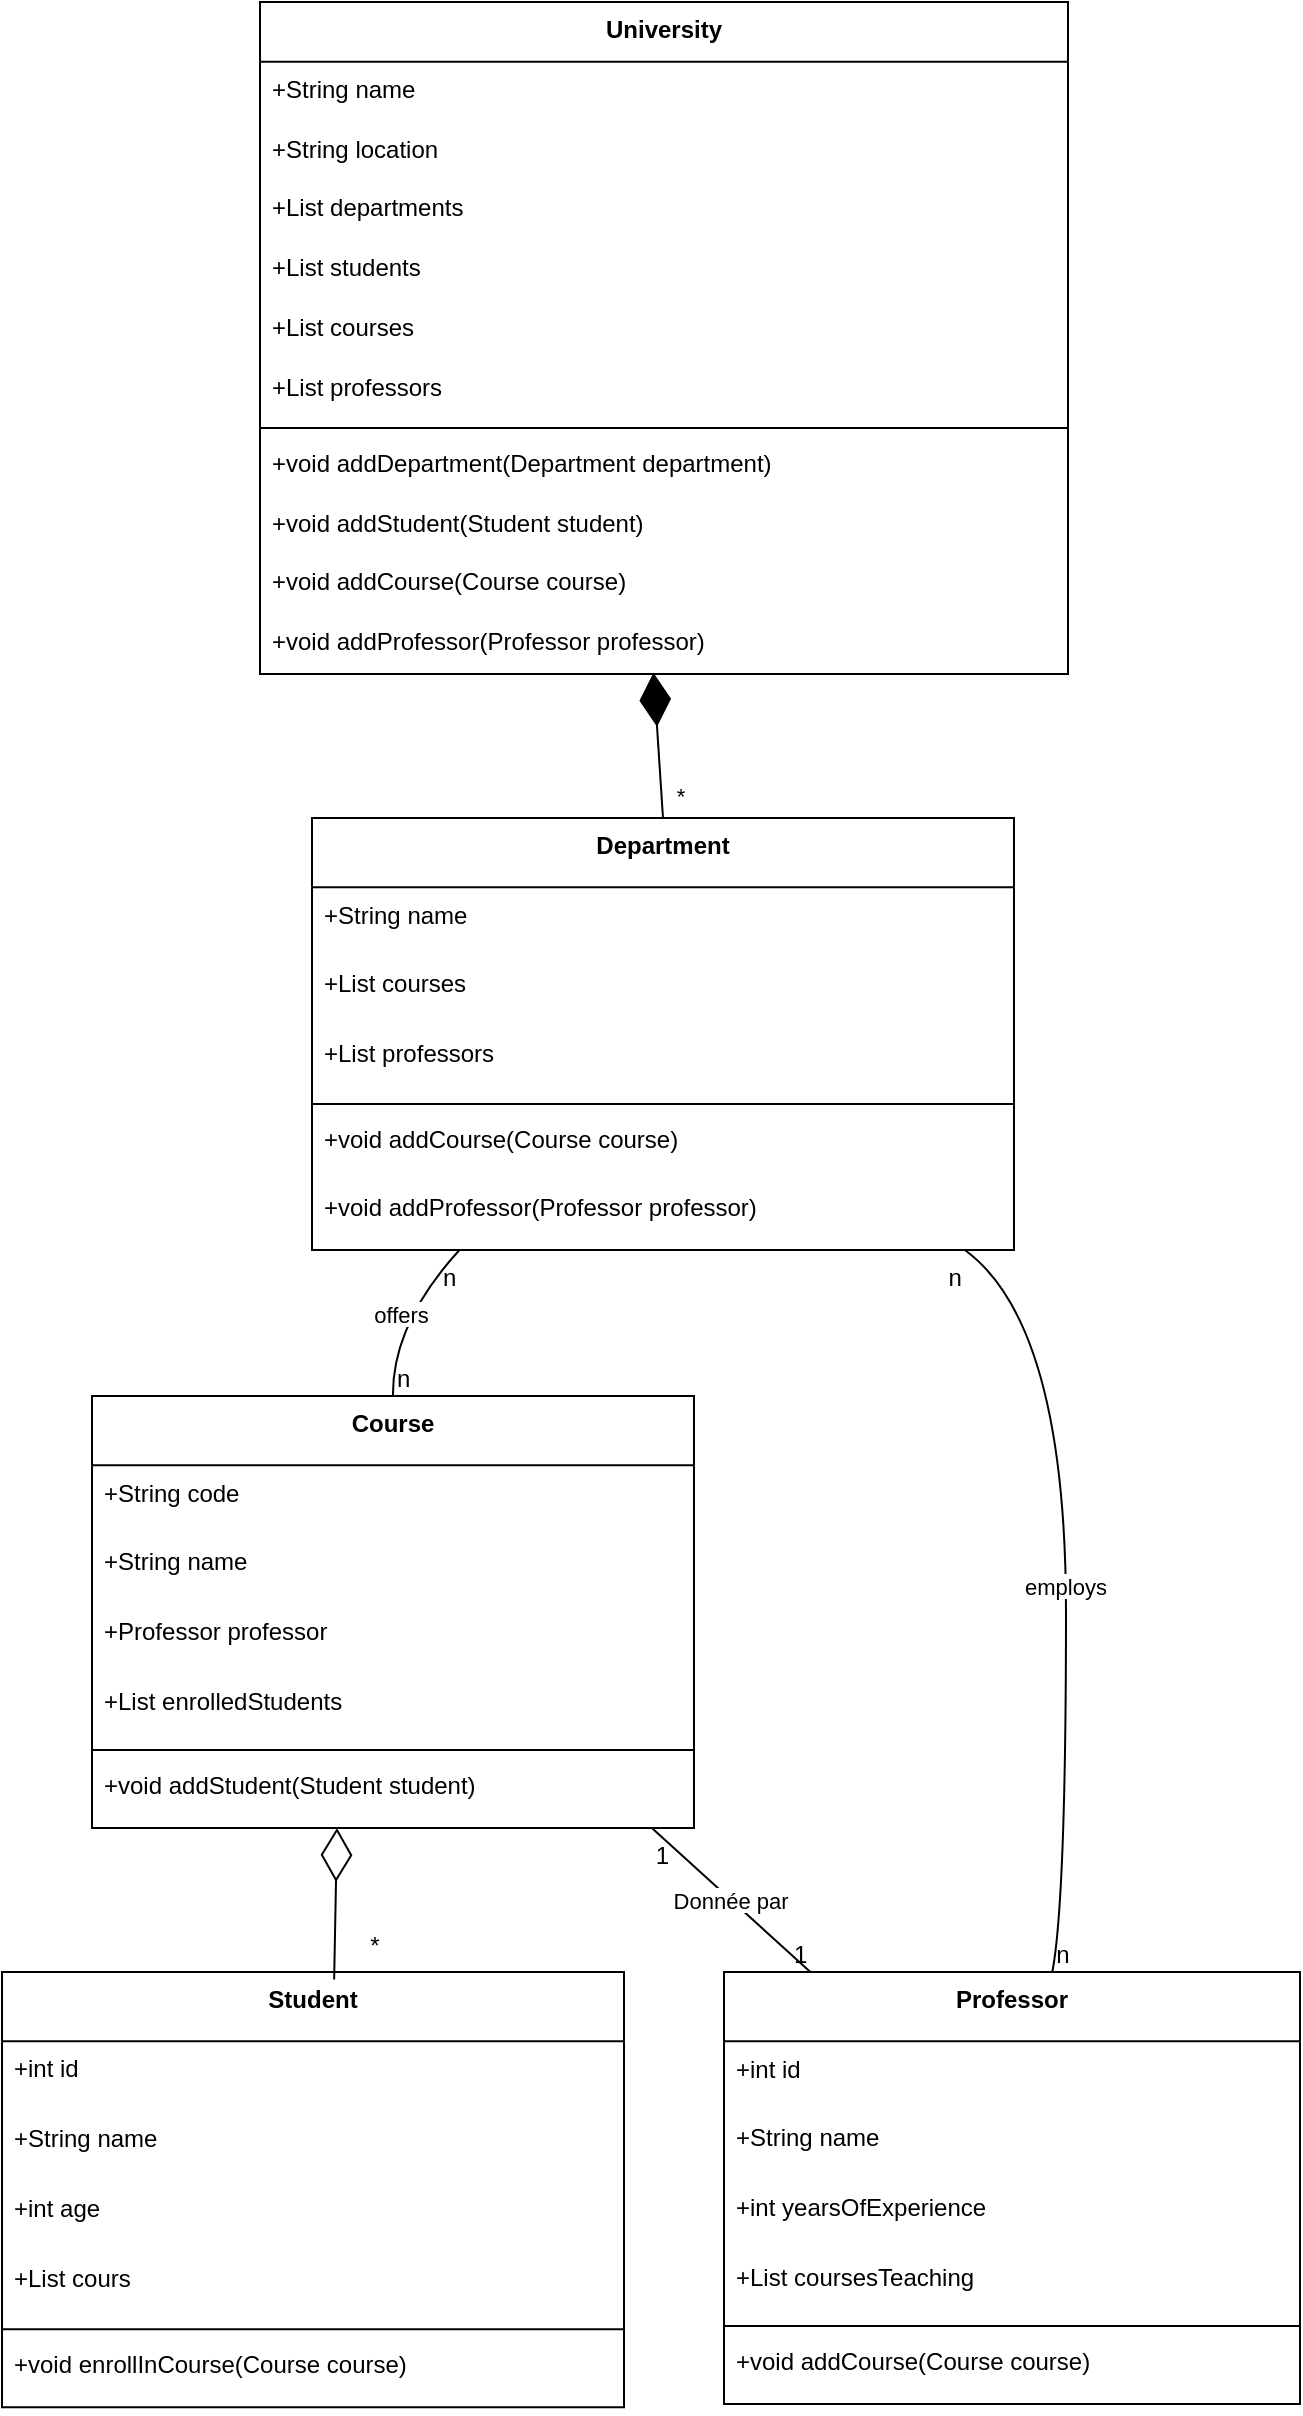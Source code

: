 <mxfile version="26.0.13">
  <diagram name="Page-1" id="sPfNh4zAbn_uebSEmswL">
    <mxGraphModel dx="1050" dy="558" grid="0" gridSize="10" guides="1" tooltips="1" connect="1" arrows="1" fold="1" page="1" pageScale="1" pageWidth="1169" pageHeight="827" background="none" math="0" shadow="0">
      <root>
        <mxCell id="0" />
        <mxCell id="1" parent="0" />
        <mxCell id="2" value="University" style="swimlane;fontStyle=1;align=center;verticalAlign=top;childLayout=stackLayout;horizontal=1;startSize=29.818;horizontalStack=0;resizeParent=1;resizeParentMax=0;resizeLast=0;collapsible=0;marginBottom=0;" parent="1" vertex="1">
          <mxGeometry x="137" y="8" width="404" height="336" as="geometry" />
        </mxCell>
        <mxCell id="3" value="+String name" style="text;strokeColor=none;fillColor=none;align=left;verticalAlign=top;spacingLeft=4;spacingRight=4;overflow=hidden;rotatable=0;points=[[0,0.5],[1,0.5]];portConstraint=eastwest;" parent="2" vertex="1">
          <mxGeometry y="30" width="404" height="30" as="geometry" />
        </mxCell>
        <mxCell id="4" value="+String location" style="text;strokeColor=none;fillColor=none;align=left;verticalAlign=top;spacingLeft=4;spacingRight=4;overflow=hidden;rotatable=0;points=[[0,0.5],[1,0.5]];portConstraint=eastwest;" parent="2" vertex="1">
          <mxGeometry y="60" width="404" height="30" as="geometry" />
        </mxCell>
        <mxCell id="5" value="+List departments" style="text;strokeColor=none;fillColor=none;align=left;verticalAlign=top;spacingLeft=4;spacingRight=4;overflow=hidden;rotatable=0;points=[[0,0.5],[1,0.5]];portConstraint=eastwest;" parent="2" vertex="1">
          <mxGeometry y="89" width="404" height="30" as="geometry" />
        </mxCell>
        <mxCell id="6" value="+List students" style="text;strokeColor=none;fillColor=none;align=left;verticalAlign=top;spacingLeft=4;spacingRight=4;overflow=hidden;rotatable=0;points=[[0,0.5],[1,0.5]];portConstraint=eastwest;" parent="2" vertex="1">
          <mxGeometry y="119" width="404" height="30" as="geometry" />
        </mxCell>
        <mxCell id="7" value="+List courses" style="text;strokeColor=none;fillColor=none;align=left;verticalAlign=top;spacingLeft=4;spacingRight=4;overflow=hidden;rotatable=0;points=[[0,0.5],[1,0.5]];portConstraint=eastwest;" parent="2" vertex="1">
          <mxGeometry y="149" width="404" height="30" as="geometry" />
        </mxCell>
        <mxCell id="8" value="+List professors" style="text;strokeColor=none;fillColor=none;align=left;verticalAlign=top;spacingLeft=4;spacingRight=4;overflow=hidden;rotatable=0;points=[[0,0.5],[1,0.5]];portConstraint=eastwest;" parent="2" vertex="1">
          <mxGeometry y="179" width="404" height="30" as="geometry" />
        </mxCell>
        <mxCell id="9" style="line;strokeWidth=1;fillColor=none;align=left;verticalAlign=middle;spacingTop=-1;spacingLeft=3;spacingRight=3;rotatable=0;labelPosition=right;points=[];portConstraint=eastwest;strokeColor=inherit;" parent="2" vertex="1">
          <mxGeometry y="209" width="404" height="8" as="geometry" />
        </mxCell>
        <mxCell id="10" value="+void addDepartment(Department department)" style="text;strokeColor=none;fillColor=none;align=left;verticalAlign=top;spacingLeft=4;spacingRight=4;overflow=hidden;rotatable=0;points=[[0,0.5],[1,0.5]];portConstraint=eastwest;" parent="2" vertex="1">
          <mxGeometry y="217" width="404" height="30" as="geometry" />
        </mxCell>
        <mxCell id="11" value="+void addStudent(Student student)" style="text;strokeColor=none;fillColor=none;align=left;verticalAlign=top;spacingLeft=4;spacingRight=4;overflow=hidden;rotatable=0;points=[[0,0.5],[1,0.5]];portConstraint=eastwest;" parent="2" vertex="1">
          <mxGeometry y="247" width="404" height="30" as="geometry" />
        </mxCell>
        <mxCell id="12" value="+void addCourse(Course course)" style="text;strokeColor=none;fillColor=none;align=left;verticalAlign=top;spacingLeft=4;spacingRight=4;overflow=hidden;rotatable=0;points=[[0,0.5],[1,0.5]];portConstraint=eastwest;" parent="2" vertex="1">
          <mxGeometry y="276" width="404" height="30" as="geometry" />
        </mxCell>
        <mxCell id="13" value="+void addProfessor(Professor professor)" style="text;strokeColor=none;fillColor=none;align=left;verticalAlign=top;spacingLeft=4;spacingRight=4;overflow=hidden;rotatable=0;points=[[0,0.5],[1,0.5]];portConstraint=eastwest;" parent="2" vertex="1">
          <mxGeometry y="306" width="404" height="30" as="geometry" />
        </mxCell>
        <mxCell id="14" value="Department" style="swimlane;fontStyle=1;align=center;verticalAlign=top;childLayout=stackLayout;horizontal=1;startSize=34.667;horizontalStack=0;resizeParent=1;resizeParentMax=0;resizeLast=0;collapsible=0;marginBottom=0;" parent="1" vertex="1">
          <mxGeometry x="163" y="416" width="351" height="216" as="geometry" />
        </mxCell>
        <mxCell id="15" value="+String name" style="text;strokeColor=none;fillColor=none;align=left;verticalAlign=top;spacingLeft=4;spacingRight=4;overflow=hidden;rotatable=0;points=[[0,0.5],[1,0.5]];portConstraint=eastwest;" parent="14" vertex="1">
          <mxGeometry y="35" width="351" height="35" as="geometry" />
        </mxCell>
        <mxCell id="16" value="+List courses" style="text;strokeColor=none;fillColor=none;align=left;verticalAlign=top;spacingLeft=4;spacingRight=4;overflow=hidden;rotatable=0;points=[[0,0.5],[1,0.5]];portConstraint=eastwest;" parent="14" vertex="1">
          <mxGeometry y="69" width="351" height="35" as="geometry" />
        </mxCell>
        <mxCell id="17" value="+List professors" style="text;strokeColor=none;fillColor=none;align=left;verticalAlign=top;spacingLeft=4;spacingRight=4;overflow=hidden;rotatable=0;points=[[0,0.5],[1,0.5]];portConstraint=eastwest;" parent="14" vertex="1">
          <mxGeometry y="104" width="351" height="35" as="geometry" />
        </mxCell>
        <mxCell id="18" style="line;strokeWidth=1;fillColor=none;align=left;verticalAlign=middle;spacingTop=-1;spacingLeft=3;spacingRight=3;rotatable=0;labelPosition=right;points=[];portConstraint=eastwest;strokeColor=inherit;" parent="14" vertex="1">
          <mxGeometry y="139" width="351" height="8" as="geometry" />
        </mxCell>
        <mxCell id="19" value="+void addCourse(Course course)" style="text;strokeColor=none;fillColor=none;align=left;verticalAlign=top;spacingLeft=4;spacingRight=4;overflow=hidden;rotatable=0;points=[[0,0.5],[1,0.5]];portConstraint=eastwest;" parent="14" vertex="1">
          <mxGeometry y="147" width="351" height="35" as="geometry" />
        </mxCell>
        <mxCell id="20" value="+void addProfessor(Professor professor)" style="text;strokeColor=none;fillColor=none;align=left;verticalAlign=top;spacingLeft=4;spacingRight=4;overflow=hidden;rotatable=0;points=[[0,0.5],[1,0.5]];portConstraint=eastwest;" parent="14" vertex="1">
          <mxGeometry y="181" width="351" height="35" as="geometry" />
        </mxCell>
        <mxCell id="21" value="Student" style="swimlane;fontStyle=1;align=center;verticalAlign=top;childLayout=stackLayout;horizontal=1;startSize=34.667;horizontalStack=0;resizeParent=1;resizeParentMax=0;resizeLast=0;collapsible=0;marginBottom=0;" parent="1" vertex="1">
          <mxGeometry x="8" y="993" width="311" height="217.667" as="geometry" />
        </mxCell>
        <mxCell id="22" value="+int id" style="text;strokeColor=none;fillColor=none;align=left;verticalAlign=top;spacingLeft=4;spacingRight=4;overflow=hidden;rotatable=0;points=[[0,0.5],[1,0.5]];portConstraint=eastwest;" parent="21" vertex="1">
          <mxGeometry y="34.667" width="311" height="35" as="geometry" />
        </mxCell>
        <mxCell id="23" value="+String name" style="text;strokeColor=none;fillColor=none;align=left;verticalAlign=top;spacingLeft=4;spacingRight=4;overflow=hidden;rotatable=0;points=[[0,0.5],[1,0.5]];portConstraint=eastwest;" parent="21" vertex="1">
          <mxGeometry y="69.667" width="311" height="35" as="geometry" />
        </mxCell>
        <mxCell id="24" value="+int age" style="text;strokeColor=none;fillColor=none;align=left;verticalAlign=top;spacingLeft=4;spacingRight=4;overflow=hidden;rotatable=0;points=[[0,0.5],[1,0.5]];portConstraint=eastwest;" parent="21" vertex="1">
          <mxGeometry y="104.667" width="311" height="35" as="geometry" />
        </mxCell>
        <mxCell id="25" value="+List cours" style="text;strokeColor=none;fillColor=none;align=left;verticalAlign=top;spacingLeft=4;spacingRight=4;overflow=hidden;rotatable=0;points=[[0,0.5],[1,0.5]];portConstraint=eastwest;" parent="21" vertex="1">
          <mxGeometry y="139.667" width="311" height="35" as="geometry" />
        </mxCell>
        <mxCell id="26" style="line;strokeWidth=1;fillColor=none;align=left;verticalAlign=middle;spacingTop=-1;spacingLeft=3;spacingRight=3;rotatable=0;labelPosition=right;points=[];portConstraint=eastwest;strokeColor=inherit;" parent="21" vertex="1">
          <mxGeometry y="174.667" width="311" height="8" as="geometry" />
        </mxCell>
        <mxCell id="27" value="+void enrollInCourse(Course course)" style="text;strokeColor=none;fillColor=none;align=left;verticalAlign=top;spacingLeft=4;spacingRight=4;overflow=hidden;rotatable=0;points=[[0,0.5],[1,0.5]];portConstraint=eastwest;" parent="21" vertex="1">
          <mxGeometry y="182.667" width="311" height="35" as="geometry" />
        </mxCell>
        <mxCell id="28" value="Course" style="swimlane;fontStyle=1;align=center;verticalAlign=top;childLayout=stackLayout;horizontal=1;startSize=34.667;horizontalStack=0;resizeParent=1;resizeParentMax=0;resizeLast=0;collapsible=0;marginBottom=0;" parent="1" vertex="1">
          <mxGeometry x="53" y="705" width="301" height="216" as="geometry" />
        </mxCell>
        <mxCell id="29" value="+String code" style="text;strokeColor=none;fillColor=none;align=left;verticalAlign=top;spacingLeft=4;spacingRight=4;overflow=hidden;rotatable=0;points=[[0,0.5],[1,0.5]];portConstraint=eastwest;" parent="28" vertex="1">
          <mxGeometry y="35" width="301" height="35" as="geometry" />
        </mxCell>
        <mxCell id="30" value="+String name" style="text;strokeColor=none;fillColor=none;align=left;verticalAlign=top;spacingLeft=4;spacingRight=4;overflow=hidden;rotatable=0;points=[[0,0.5],[1,0.5]];portConstraint=eastwest;" parent="28" vertex="1">
          <mxGeometry y="69" width="301" height="35" as="geometry" />
        </mxCell>
        <mxCell id="31" value="+Professor professor" style="text;strokeColor=none;fillColor=none;align=left;verticalAlign=top;spacingLeft=4;spacingRight=4;overflow=hidden;rotatable=0;points=[[0,0.5],[1,0.5]];portConstraint=eastwest;" parent="28" vertex="1">
          <mxGeometry y="104" width="301" height="35" as="geometry" />
        </mxCell>
        <mxCell id="32" value="+List enrolledStudents" style="text;strokeColor=none;fillColor=none;align=left;verticalAlign=top;spacingLeft=4;spacingRight=4;overflow=hidden;rotatable=0;points=[[0,0.5],[1,0.5]];portConstraint=eastwest;" parent="28" vertex="1">
          <mxGeometry y="139" width="301" height="35" as="geometry" />
        </mxCell>
        <mxCell id="33" style="line;strokeWidth=1;fillColor=none;align=left;verticalAlign=middle;spacingTop=-1;spacingLeft=3;spacingRight=3;rotatable=0;labelPosition=right;points=[];portConstraint=eastwest;strokeColor=inherit;" parent="28" vertex="1">
          <mxGeometry y="173" width="301" height="8" as="geometry" />
        </mxCell>
        <mxCell id="34" value="+void addStudent(Student student)" style="text;strokeColor=none;fillColor=none;align=left;verticalAlign=top;spacingLeft=4;spacingRight=4;overflow=hidden;rotatable=0;points=[[0,0.5],[1,0.5]];portConstraint=eastwest;" parent="28" vertex="1">
          <mxGeometry y="181" width="301" height="35" as="geometry" />
        </mxCell>
        <mxCell id="35" value="Professor" style="swimlane;fontStyle=1;align=center;verticalAlign=top;childLayout=stackLayout;horizontal=1;startSize=34.667;horizontalStack=0;resizeParent=1;resizeParentMax=0;resizeLast=0;collapsible=0;marginBottom=0;" parent="1" vertex="1">
          <mxGeometry x="369" y="993" width="288" height="216" as="geometry" />
        </mxCell>
        <mxCell id="36" value="+int id" style="text;strokeColor=none;fillColor=none;align=left;verticalAlign=top;spacingLeft=4;spacingRight=4;overflow=hidden;rotatable=0;points=[[0,0.5],[1,0.5]];portConstraint=eastwest;" parent="35" vertex="1">
          <mxGeometry y="35" width="288" height="35" as="geometry" />
        </mxCell>
        <mxCell id="37" value="+String name" style="text;strokeColor=none;fillColor=none;align=left;verticalAlign=top;spacingLeft=4;spacingRight=4;overflow=hidden;rotatable=0;points=[[0,0.5],[1,0.5]];portConstraint=eastwest;" parent="35" vertex="1">
          <mxGeometry y="69" width="288" height="35" as="geometry" />
        </mxCell>
        <mxCell id="38" value="+int yearsOfExperience" style="text;strokeColor=none;fillColor=none;align=left;verticalAlign=top;spacingLeft=4;spacingRight=4;overflow=hidden;rotatable=0;points=[[0,0.5],[1,0.5]];portConstraint=eastwest;" parent="35" vertex="1">
          <mxGeometry y="104" width="288" height="35" as="geometry" />
        </mxCell>
        <mxCell id="39" value="+List coursesTeaching" style="text;strokeColor=none;fillColor=none;align=left;verticalAlign=top;spacingLeft=4;spacingRight=4;overflow=hidden;rotatable=0;points=[[0,0.5],[1,0.5]];portConstraint=eastwest;" parent="35" vertex="1">
          <mxGeometry y="139" width="288" height="35" as="geometry" />
        </mxCell>
        <mxCell id="40" style="line;strokeWidth=1;fillColor=none;align=left;verticalAlign=middle;spacingTop=-1;spacingLeft=3;spacingRight=3;rotatable=0;labelPosition=right;points=[];portConstraint=eastwest;strokeColor=inherit;" parent="35" vertex="1">
          <mxGeometry y="173" width="288" height="8" as="geometry" />
        </mxCell>
        <mxCell id="41" value="+void addCourse(Course course)" style="text;strokeColor=none;fillColor=none;align=left;verticalAlign=top;spacingLeft=4;spacingRight=4;overflow=hidden;rotatable=0;points=[[0,0.5],[1,0.5]];portConstraint=eastwest;" parent="35" vertex="1">
          <mxGeometry y="181" width="288" height="35" as="geometry" />
        </mxCell>
        <mxCell id="45" value="offers" style="curved=1;startArrow=none;endArrow=none;exitX=0.21;exitY=1;entryX=0.5;entryY=0;" parent="1" source="14" target="28" edge="1">
          <mxGeometry relative="1" as="geometry">
            <Array as="points">
              <mxPoint x="203" y="669" />
            </Array>
          </mxGeometry>
        </mxCell>
        <mxCell id="46" value="n" style="edgeLabel;resizable=0;labelBackgroundColor=none;fontSize=12;align=right;verticalAlign=top;" parent="45" vertex="1">
          <mxGeometry x="-1" relative="1" as="geometry" />
        </mxCell>
        <mxCell id="47" value="n" style="edgeLabel;resizable=0;labelBackgroundColor=none;fontSize=12;align=left;verticalAlign=bottom;" parent="45" vertex="1">
          <mxGeometry x="1" relative="1" as="geometry" />
        </mxCell>
        <mxCell id="48" value="employs" style="curved=1;startArrow=none;endArrow=none;exitX=0.93;exitY=1;entryX=0.57;entryY=0;" parent="1" source="14" target="35" edge="1">
          <mxGeometry relative="1" as="geometry">
            <Array as="points">
              <mxPoint x="540" y="669" />
              <mxPoint x="540" y="957" />
            </Array>
          </mxGeometry>
        </mxCell>
        <mxCell id="49" value="n" style="edgeLabel;resizable=0;labelBackgroundColor=none;fontSize=12;align=right;verticalAlign=top;" parent="48" vertex="1">
          <mxGeometry x="-1" relative="1" as="geometry" />
        </mxCell>
        <mxCell id="50" value="n" style="edgeLabel;resizable=0;labelBackgroundColor=none;fontSize=12;align=left;verticalAlign=bottom;" parent="48" vertex="1">
          <mxGeometry x="1" relative="1" as="geometry" />
        </mxCell>
        <mxCell id="54" value="Donnée par" style="curved=1;startArrow=none;endArrow=none;exitX=0.93;exitY=1;entryX=0.15;entryY=0;" parent="1" source="28" target="35" edge="1">
          <mxGeometry relative="1" as="geometry">
            <Array as="points" />
          </mxGeometry>
        </mxCell>
        <mxCell id="55" value="1" style="edgeLabel;resizable=0;labelBackgroundColor=none;fontSize=12;align=left;verticalAlign=top;" parent="54" vertex="1">
          <mxGeometry x="-1" relative="1" as="geometry" />
        </mxCell>
        <mxCell id="56" value="1" style="edgeLabel;resizable=0;labelBackgroundColor=none;fontSize=12;align=right;verticalAlign=bottom;" parent="54" vertex="1">
          <mxGeometry x="1" relative="1" as="geometry" />
        </mxCell>
        <mxCell id="5fWnoDi4qT-7e0RQ8iej-56" value="" style="endArrow=diamondThin;endFill=0;endSize=24;html=1;rounded=0;entryX=0.407;entryY=1;entryDx=0;entryDy=0;entryPerimeter=0;exitX=0.534;exitY=0.017;exitDx=0;exitDy=0;exitPerimeter=0;" edge="1" parent="1" source="21" target="34">
          <mxGeometry width="160" relative="1" as="geometry">
            <mxPoint x="176" y="984" as="sourcePoint" />
            <mxPoint x="249" y="1240" as="targetPoint" />
          </mxGeometry>
        </mxCell>
        <mxCell id="5fWnoDi4qT-7e0RQ8iej-58" value="*" style="text;html=1;align=center;verticalAlign=middle;resizable=0;points=[];autosize=1;strokeColor=none;fillColor=none;" vertex="1" parent="1">
          <mxGeometry x="182" y="967" width="23" height="26" as="geometry" />
        </mxCell>
        <mxCell id="5fWnoDi4qT-7e0RQ8iej-61" value="" style="endArrow=diamondThin;endFill=1;endSize=24;html=1;rounded=0;exitX=0.5;exitY=0;exitDx=0;exitDy=0;entryX=0.487;entryY=0.98;entryDx=0;entryDy=0;entryPerimeter=0;" edge="1" parent="1" source="14" target="13">
          <mxGeometry width="160" relative="1" as="geometry">
            <mxPoint x="279" y="340" as="sourcePoint" />
            <mxPoint x="439" y="340" as="targetPoint" />
            <Array as="points" />
          </mxGeometry>
        </mxCell>
        <mxCell id="5fWnoDi4qT-7e0RQ8iej-62" value="*" style="edgeLabel;html=1;align=center;verticalAlign=middle;resizable=0;points=[];" vertex="1" connectable="0" parent="5fWnoDi4qT-7e0RQ8iej-61">
          <mxGeometry x="-0.622" y="-4" relative="1" as="geometry">
            <mxPoint x="5" y="3" as="offset" />
          </mxGeometry>
        </mxCell>
      </root>
    </mxGraphModel>
  </diagram>
</mxfile>
